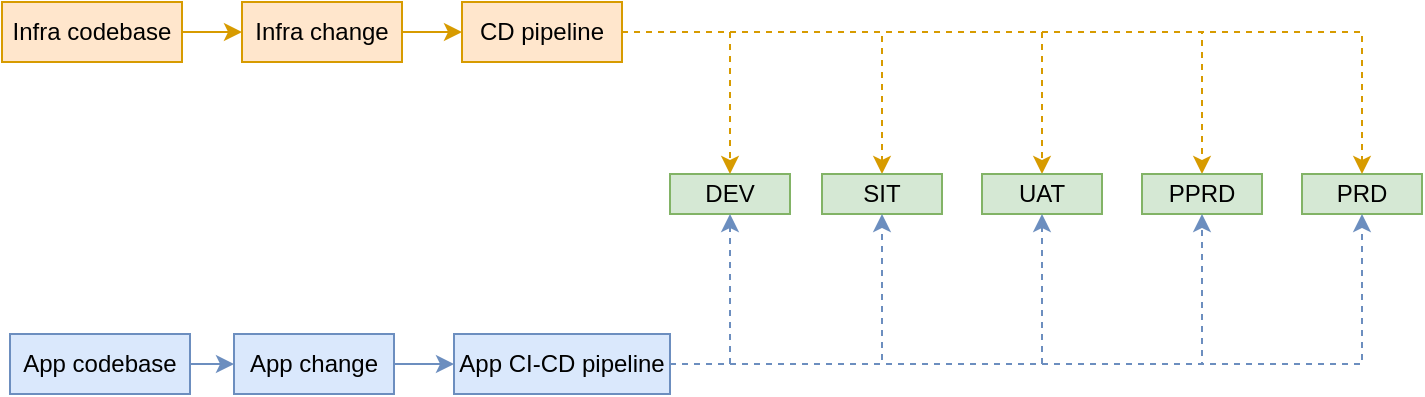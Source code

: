 <mxfile version="21.5.0" type="github">
  <diagram name="Page-1" id="BrtFC8bSIb5wgip6BTd5">
    <mxGraphModel dx="953" dy="642" grid="0" gridSize="10" guides="1" tooltips="1" connect="1" arrows="1" fold="1" page="1" pageScale="1" pageWidth="827" pageHeight="1169" math="0" shadow="0">
      <root>
        <mxCell id="0" />
        <mxCell id="1" parent="0" />
        <mxCell id="igBjlFwOo3gZqSoM1jr_-3" value="" style="edgeStyle=orthogonalEdgeStyle;rounded=0;orthogonalLoop=1;jettySize=auto;html=1;fillColor=#ffe6cc;strokeColor=#d79b00;" edge="1" parent="1" source="igBjlFwOo3gZqSoM1jr_-1" target="igBjlFwOo3gZqSoM1jr_-2">
          <mxGeometry relative="1" as="geometry" />
        </mxCell>
        <mxCell id="igBjlFwOo3gZqSoM1jr_-1" value="Infra codebase" style="rounded=0;whiteSpace=wrap;html=1;fillColor=#ffe6cc;strokeColor=#d79b00;" vertex="1" parent="1">
          <mxGeometry x="50" y="252" width="90" height="30" as="geometry" />
        </mxCell>
        <mxCell id="igBjlFwOo3gZqSoM1jr_-5" value="" style="edgeStyle=orthogonalEdgeStyle;rounded=0;orthogonalLoop=1;jettySize=auto;html=1;fillColor=#ffe6cc;strokeColor=#d79b00;" edge="1" parent="1" source="igBjlFwOo3gZqSoM1jr_-2" target="igBjlFwOo3gZqSoM1jr_-4">
          <mxGeometry relative="1" as="geometry" />
        </mxCell>
        <mxCell id="igBjlFwOo3gZqSoM1jr_-2" value="Infra change" style="rounded=0;whiteSpace=wrap;html=1;fillColor=#ffe6cc;strokeColor=#d79b00;" vertex="1" parent="1">
          <mxGeometry x="170" y="252" width="80" height="30" as="geometry" />
        </mxCell>
        <mxCell id="igBjlFwOo3gZqSoM1jr_-7" value="" style="edgeStyle=orthogonalEdgeStyle;rounded=0;orthogonalLoop=1;jettySize=auto;html=1;fillColor=#ffe6cc;strokeColor=#d79b00;entryX=0.5;entryY=0;entryDx=0;entryDy=0;dashed=1;" edge="1" parent="1" source="igBjlFwOo3gZqSoM1jr_-4" target="igBjlFwOo3gZqSoM1jr_-19">
          <mxGeometry relative="1" as="geometry">
            <mxPoint x="490" y="390" as="targetPoint" />
          </mxGeometry>
        </mxCell>
        <mxCell id="igBjlFwOo3gZqSoM1jr_-4" value="CD pipeline" style="rounded=0;whiteSpace=wrap;html=1;fillColor=#ffe6cc;strokeColor=#d79b00;" vertex="1" parent="1">
          <mxGeometry x="280" y="252" width="80" height="30" as="geometry" />
        </mxCell>
        <mxCell id="igBjlFwOo3gZqSoM1jr_-11" value="" style="edgeStyle=orthogonalEdgeStyle;rounded=0;orthogonalLoop=1;jettySize=auto;html=1;exitX=1;exitY=0.5;exitDx=0;exitDy=0;entryX=0.5;entryY=0;entryDx=0;entryDy=0;fillColor=#ffe6cc;strokeColor=#d79b00;dashed=1;" edge="1" parent="1" source="igBjlFwOo3gZqSoM1jr_-4" target="igBjlFwOo3gZqSoM1jr_-21">
          <mxGeometry relative="1" as="geometry">
            <mxPoint x="370" y="285" as="sourcePoint" />
            <mxPoint x="330" y="320" as="targetPoint" />
          </mxGeometry>
        </mxCell>
        <mxCell id="igBjlFwOo3gZqSoM1jr_-12" value="PRD" style="rounded=0;whiteSpace=wrap;html=1;fillColor=#d5e8d4;strokeColor=#82b366;" vertex="1" parent="1">
          <mxGeometry x="700" y="338" width="60" height="20" as="geometry" />
        </mxCell>
        <mxCell id="igBjlFwOo3gZqSoM1jr_-15" value="" style="edgeStyle=orthogonalEdgeStyle;rounded=0;orthogonalLoop=1;jettySize=auto;html=1;exitX=1;exitY=0.5;exitDx=0;exitDy=0;entryX=0.5;entryY=0;entryDx=0;entryDy=0;fillColor=#ffe6cc;strokeColor=#d79b00;dashed=1;" edge="1" parent="1" source="igBjlFwOo3gZqSoM1jr_-4" target="igBjlFwOo3gZqSoM1jr_-12">
          <mxGeometry relative="1" as="geometry">
            <mxPoint x="370" y="285" as="sourcePoint" />
            <mxPoint x="340" y="230" as="targetPoint" />
          </mxGeometry>
        </mxCell>
        <mxCell id="igBjlFwOo3gZqSoM1jr_-18" value="DEV" style="rounded=0;whiteSpace=wrap;html=1;fillColor=#d5e8d4;strokeColor=#82b366;" vertex="1" parent="1">
          <mxGeometry x="384" y="338" width="60" height="20" as="geometry" />
        </mxCell>
        <mxCell id="igBjlFwOo3gZqSoM1jr_-19" value="SIT" style="rounded=0;whiteSpace=wrap;html=1;fillColor=#d5e8d4;strokeColor=#82b366;" vertex="1" parent="1">
          <mxGeometry x="460" y="338" width="60" height="20" as="geometry" />
        </mxCell>
        <mxCell id="igBjlFwOo3gZqSoM1jr_-29" value="" style="edgeStyle=orthogonalEdgeStyle;rounded=0;orthogonalLoop=1;jettySize=auto;html=1;fillColor=#dae8fc;strokeColor=#6c8ebf;" edge="1" parent="1" source="igBjlFwOo3gZqSoM1jr_-25" target="igBjlFwOo3gZqSoM1jr_-27">
          <mxGeometry relative="1" as="geometry" />
        </mxCell>
        <mxCell id="igBjlFwOo3gZqSoM1jr_-25" value="App codebase" style="rounded=0;whiteSpace=wrap;html=1;fillColor=#dae8fc;strokeColor=#6c8ebf;" vertex="1" parent="1">
          <mxGeometry x="54" y="418" width="90" height="30" as="geometry" />
        </mxCell>
        <mxCell id="igBjlFwOo3gZqSoM1jr_-26" value="" style="edgeStyle=orthogonalEdgeStyle;rounded=0;orthogonalLoop=1;jettySize=auto;html=1;fillColor=#dae8fc;strokeColor=#6c8ebf;" edge="1" parent="1" source="igBjlFwOo3gZqSoM1jr_-27" target="igBjlFwOo3gZqSoM1jr_-28">
          <mxGeometry relative="1" as="geometry" />
        </mxCell>
        <mxCell id="igBjlFwOo3gZqSoM1jr_-27" value="App change" style="rounded=0;whiteSpace=wrap;html=1;fillColor=#dae8fc;strokeColor=#6c8ebf;" vertex="1" parent="1">
          <mxGeometry x="166" y="418" width="80" height="30" as="geometry" />
        </mxCell>
        <mxCell id="igBjlFwOo3gZqSoM1jr_-28" value="App CI-CD pipeline" style="rounded=0;whiteSpace=wrap;html=1;fillColor=#dae8fc;strokeColor=#6c8ebf;" vertex="1" parent="1">
          <mxGeometry x="276" y="418" width="108" height="30" as="geometry" />
        </mxCell>
        <mxCell id="igBjlFwOo3gZqSoM1jr_-31" value="" style="edgeStyle=orthogonalEdgeStyle;rounded=0;orthogonalLoop=1;jettySize=auto;html=1;exitX=1;exitY=0.5;exitDx=0;exitDy=0;entryX=0.5;entryY=0;entryDx=0;entryDy=0;fillColor=#ffe6cc;strokeColor=#d79b00;dashed=1;" edge="1" parent="1" source="igBjlFwOo3gZqSoM1jr_-4" target="igBjlFwOo3gZqSoM1jr_-20">
          <mxGeometry relative="1" as="geometry">
            <mxPoint x="360" y="275" as="sourcePoint" />
            <mxPoint x="730" y="390" as="targetPoint" />
          </mxGeometry>
        </mxCell>
        <mxCell id="igBjlFwOo3gZqSoM1jr_-20" value="UAT" style="rounded=0;whiteSpace=wrap;html=1;fillColor=#d5e8d4;strokeColor=#82b366;" vertex="1" parent="1">
          <mxGeometry x="540" y="338" width="60" height="20" as="geometry" />
        </mxCell>
        <mxCell id="igBjlFwOo3gZqSoM1jr_-21" value="PPRD" style="rounded=0;whiteSpace=wrap;html=1;fillColor=#d5e8d4;strokeColor=#82b366;" vertex="1" parent="1">
          <mxGeometry x="620" y="338" width="60" height="20" as="geometry" />
        </mxCell>
        <mxCell id="igBjlFwOo3gZqSoM1jr_-35" value="" style="edgeStyle=orthogonalEdgeStyle;rounded=0;orthogonalLoop=1;jettySize=auto;html=1;exitX=1;exitY=0.5;exitDx=0;exitDy=0;entryX=0.5;entryY=1;entryDx=0;entryDy=0;fillColor=#dae8fc;strokeColor=#6c8ebf;dashed=1;" edge="1" parent="1" source="igBjlFwOo3gZqSoM1jr_-28" target="igBjlFwOo3gZqSoM1jr_-19">
          <mxGeometry relative="1" as="geometry">
            <mxPoint x="394" y="435" as="sourcePoint" />
            <mxPoint x="424" y="368" as="targetPoint" />
          </mxGeometry>
        </mxCell>
        <mxCell id="igBjlFwOo3gZqSoM1jr_-36" value="" style="edgeStyle=orthogonalEdgeStyle;rounded=0;orthogonalLoop=1;jettySize=auto;html=1;exitX=1;exitY=0.5;exitDx=0;exitDy=0;entryX=0.5;entryY=1;entryDx=0;entryDy=0;fillColor=#dae8fc;strokeColor=#6c8ebf;dashed=1;" edge="1" parent="1" source="igBjlFwOo3gZqSoM1jr_-28" target="igBjlFwOo3gZqSoM1jr_-20">
          <mxGeometry relative="1" as="geometry">
            <mxPoint x="394" y="435" as="sourcePoint" />
            <mxPoint x="500" y="368" as="targetPoint" />
          </mxGeometry>
        </mxCell>
        <mxCell id="igBjlFwOo3gZqSoM1jr_-37" value="" style="edgeStyle=orthogonalEdgeStyle;rounded=0;orthogonalLoop=1;jettySize=auto;html=1;exitX=1;exitY=0.5;exitDx=0;exitDy=0;entryX=0.5;entryY=1;entryDx=0;entryDy=0;fillColor=#dae8fc;strokeColor=#6c8ebf;dashed=1;" edge="1" parent="1" source="igBjlFwOo3gZqSoM1jr_-28" target="igBjlFwOo3gZqSoM1jr_-21">
          <mxGeometry relative="1" as="geometry">
            <mxPoint x="404" y="445" as="sourcePoint" />
            <mxPoint x="510" y="378" as="targetPoint" />
          </mxGeometry>
        </mxCell>
        <mxCell id="igBjlFwOo3gZqSoM1jr_-38" value="" style="edgeStyle=orthogonalEdgeStyle;rounded=0;orthogonalLoop=1;jettySize=auto;html=1;exitX=1;exitY=0.5;exitDx=0;exitDy=0;entryX=0.5;entryY=1;entryDx=0;entryDy=0;fillColor=#dae8fc;strokeColor=#6c8ebf;dashed=1;" edge="1" parent="1" source="igBjlFwOo3gZqSoM1jr_-28" target="igBjlFwOo3gZqSoM1jr_-12">
          <mxGeometry relative="1" as="geometry">
            <mxPoint x="414" y="455" as="sourcePoint" />
            <mxPoint x="520" y="388" as="targetPoint" />
          </mxGeometry>
        </mxCell>
        <mxCell id="igBjlFwOo3gZqSoM1jr_-45" value="" style="edgeStyle=orthogonalEdgeStyle;rounded=0;orthogonalLoop=1;jettySize=auto;html=1;fillColor=#ffe6cc;strokeColor=#d79b00;entryX=0.5;entryY=0;entryDx=0;entryDy=0;dashed=1;exitX=1;exitY=0.5;exitDx=0;exitDy=0;" edge="1" parent="1" source="igBjlFwOo3gZqSoM1jr_-4" target="igBjlFwOo3gZqSoM1jr_-18">
          <mxGeometry relative="1" as="geometry">
            <mxPoint x="370" y="285" as="sourcePoint" />
            <mxPoint x="500" y="348" as="targetPoint" />
          </mxGeometry>
        </mxCell>
        <mxCell id="igBjlFwOo3gZqSoM1jr_-46" value="" style="edgeStyle=orthogonalEdgeStyle;rounded=0;orthogonalLoop=1;jettySize=auto;html=1;exitX=1;exitY=0.5;exitDx=0;exitDy=0;entryX=0.5;entryY=1;entryDx=0;entryDy=0;fillColor=#dae8fc;strokeColor=#6c8ebf;dashed=1;" edge="1" parent="1" source="igBjlFwOo3gZqSoM1jr_-28" target="igBjlFwOo3gZqSoM1jr_-18">
          <mxGeometry relative="1" as="geometry">
            <mxPoint x="394" y="435" as="sourcePoint" />
            <mxPoint x="500" y="368" as="targetPoint" />
          </mxGeometry>
        </mxCell>
      </root>
    </mxGraphModel>
  </diagram>
</mxfile>
